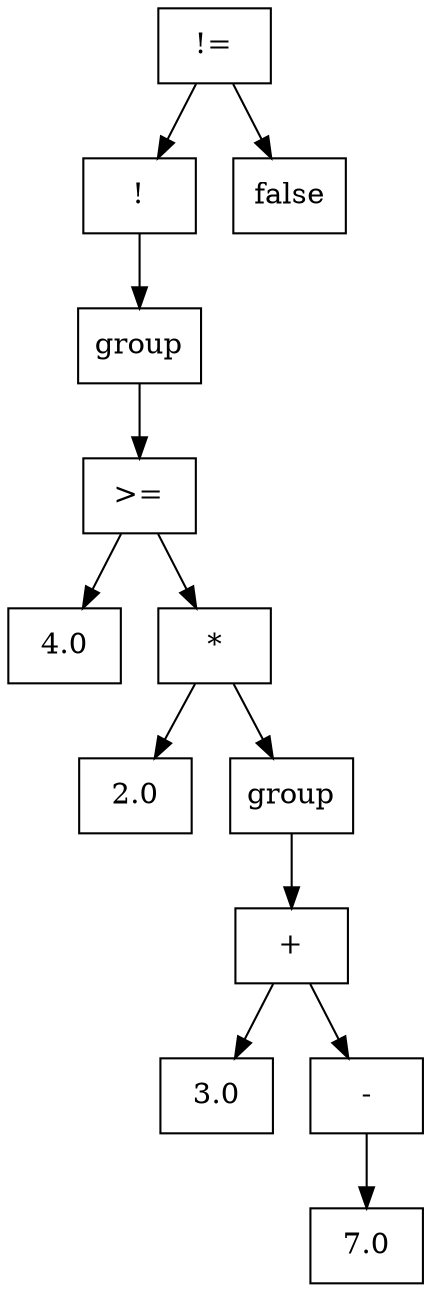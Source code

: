 digraph G {
node [shape=box];
node2129789493 [label="!="];
node668386784 [label="!"];
node1329552164 [label="group"];
node363771819 [label=">="];
node2065951873 [label="4.0"];
node1791741888 [label="*"];
node1595428806 [label="2.0"];
node1072408673 [label="group"];
node1531448569 [label="+"];
node1867083167 [label="3.0"];
node1915910607 [label="-"];
node284720968 [label="7.0"];
node1915910607 -> node284720968;
node1531448569 -> node1867083167;
node1531448569 -> node1915910607;
node1072408673 -> node1531448569;
node1791741888 -> node1595428806;
node1791741888 -> node1072408673;
node363771819 -> node2065951873;
node363771819 -> node1791741888;
node1329552164 -> node363771819;
node668386784 -> node1329552164;
node189568618 [label="false"];
node2129789493 -> node668386784;
node2129789493 -> node189568618;
}
